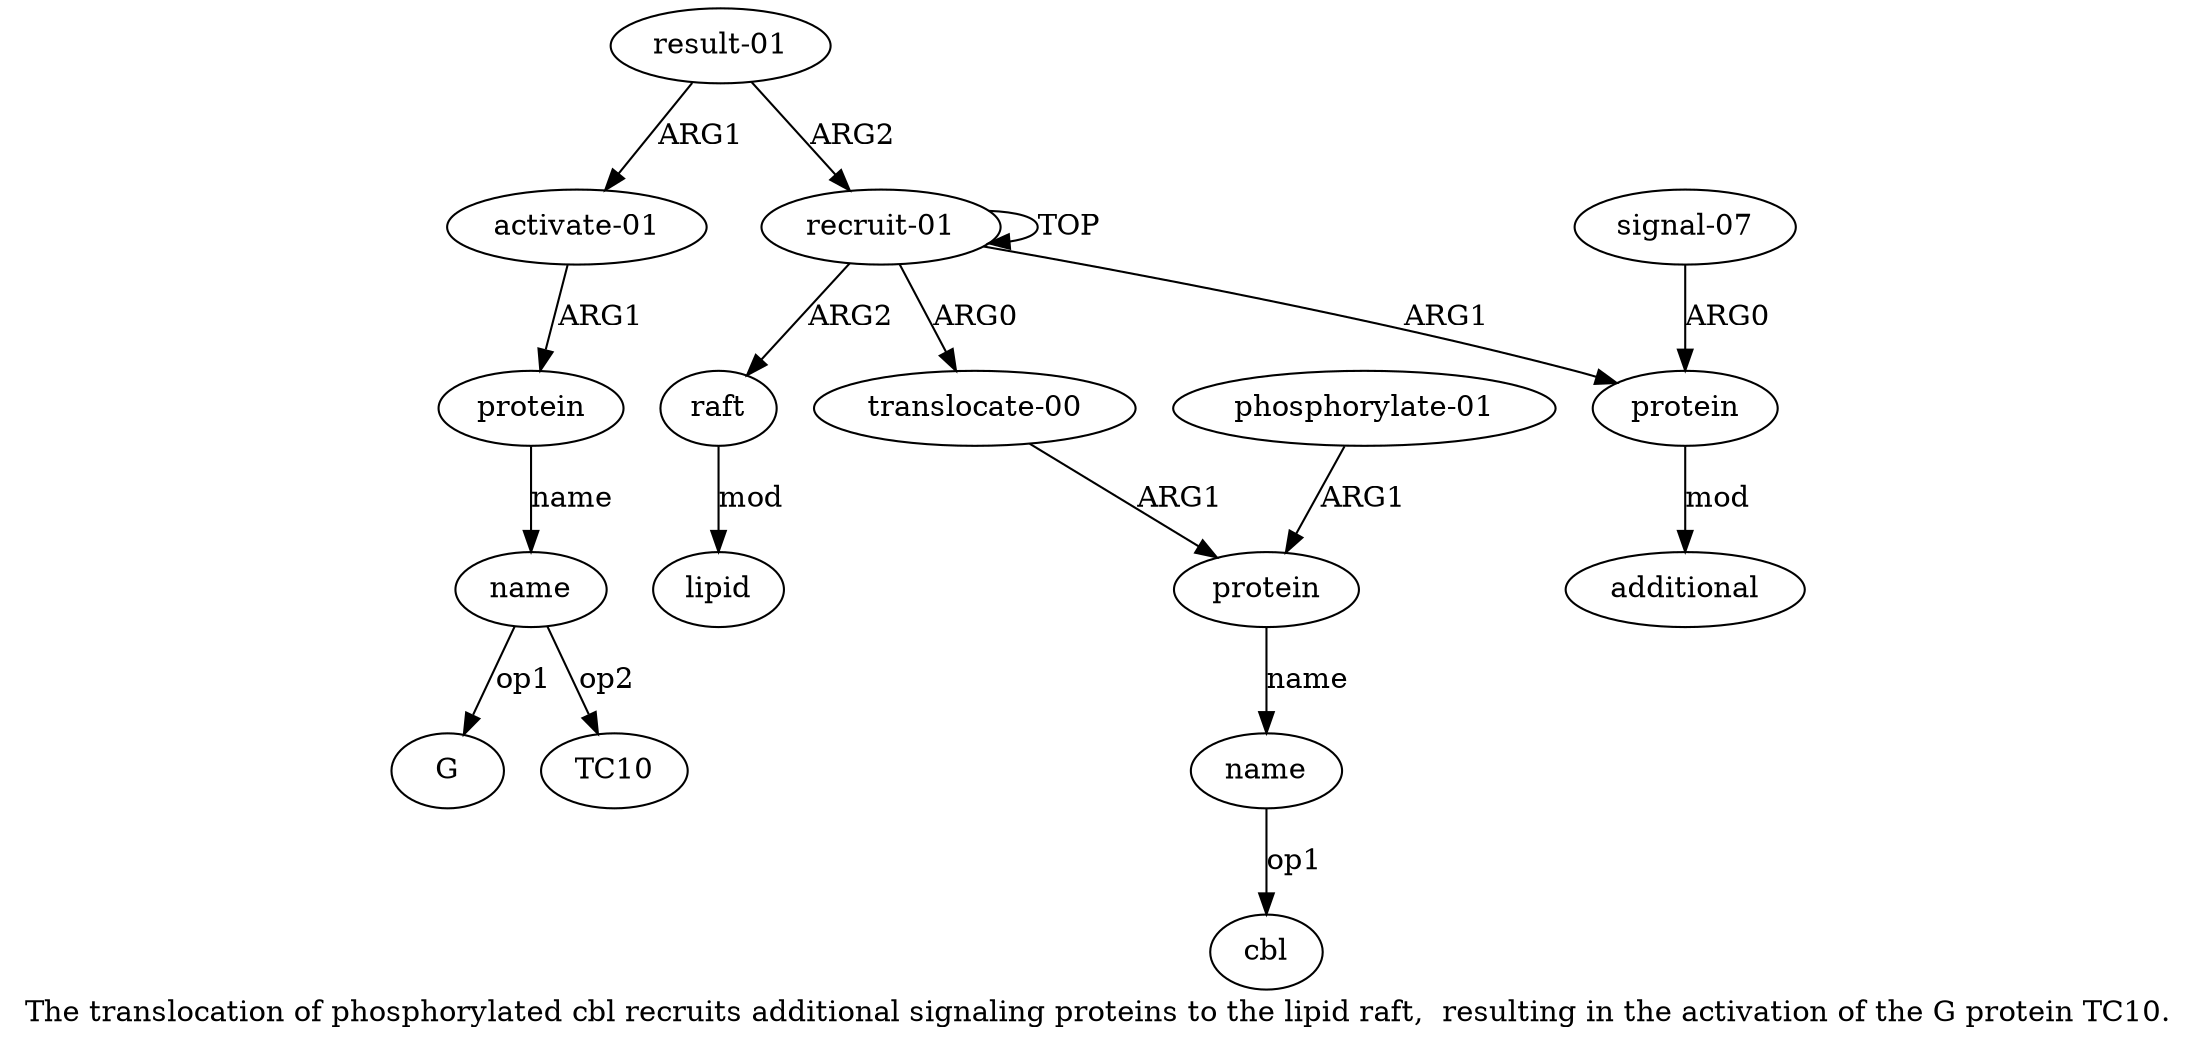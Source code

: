digraph  {
	graph [label="The translocation of phosphorylated cbl recruits additional signaling proteins to the lipid raft,  resulting in the activation of \
the G protein TC10."];
	node [label="\N"];
	"a13 TC10"	 [color=black,
		gold_ind=-1,
		gold_label=TC10,
		label=TC10,
		test_ind=-1,
		test_label=TC10];
	a11	 [color=black,
		gold_ind=11,
		gold_label="activate-01",
		label="activate-01",
		test_ind=11,
		test_label="activate-01"];
	a12	 [color=black,
		gold_ind=12,
		gold_label=protein,
		label=protein,
		test_ind=12,
		test_label=protein];
	a11 -> a12 [key=0,
	color=black,
	gold_label=ARG1,
	label=ARG1,
	test_label=ARG1];
a10 [color=black,
	gold_ind=10,
	gold_label="result-01",
	label="result-01",
	test_ind=10,
	test_label="result-01"];
a10 -> a11 [key=0,
color=black,
gold_label=ARG1,
label=ARG1,
test_label=ARG1];
a0 [color=black,
gold_ind=0,
gold_label="recruit-01",
label="recruit-01",
test_ind=0,
test_label="recruit-01"];
a10 -> a0 [key=0,
color=black,
gold_label=ARG2,
label=ARG2,
test_label=ARG2];
a13 [color=black,
gold_ind=13,
gold_label=name,
label=name,
test_ind=13,
test_label=name];
a13 -> "a13 TC10" [key=0,
color=black,
gold_label=op2,
label=op2,
test_label=op2];
"a13 G" [color=black,
gold_ind=-1,
gold_label=G,
label=G,
test_ind=-1,
test_label=G];
a13 -> "a13 G" [key=0,
color=black,
gold_label=op1,
label=op1,
test_label=op1];
a12 -> a13 [key=0,
color=black,
gold_label=name,
label=name,
test_label=name];
a1 [color=black,
gold_ind=1,
gold_label="translocate-00",
label="translocate-00",
test_ind=1,
test_label="translocate-00"];
a2 [color=black,
gold_ind=2,
gold_label=protein,
label=protein,
test_ind=2,
test_label=protein];
a1 -> a2 [key=0,
color=black,
gold_label=ARG1,
label=ARG1,
test_label=ARG1];
a0 -> a1 [key=0,
color=black,
gold_label=ARG0,
label=ARG0,
test_label=ARG0];
a0 -> a0 [key=0,
color=black,
gold_label=TOP,
label=TOP,
test_label=TOP];
a5 [color=black,
gold_ind=5,
gold_label=protein,
label=protein,
test_ind=5,
test_label=protein];
a0 -> a5 [key=0,
color=black,
gold_label=ARG1,
label=ARG1,
test_label=ARG1];
a8 [color=black,
gold_ind=8,
gold_label=raft,
label=raft,
test_ind=8,
test_label=raft];
a0 -> a8 [key=0,
color=black,
gold_label=ARG2,
label=ARG2,
test_label=ARG2];
a3 [color=black,
gold_ind=3,
gold_label=name,
label=name,
test_ind=3,
test_label=name];
"a3 cbl" [color=black,
gold_ind=-1,
gold_label=cbl,
label=cbl,
test_ind=-1,
test_label=cbl];
a3 -> "a3 cbl" [key=0,
color=black,
gold_label=op1,
label=op1,
test_label=op1];
a2 -> a3 [key=0,
color=black,
gold_label=name,
label=name,
test_label=name];
a7 [color=black,
gold_ind=7,
gold_label=additional,
label=additional,
test_ind=7,
test_label=additional];
a5 -> a7 [key=0,
color=black,
gold_label=mod,
label=mod,
test_label=mod];
a4 [color=black,
gold_ind=4,
gold_label="phosphorylate-01",
label="phosphorylate-01",
test_ind=4,
test_label="phosphorylate-01"];
a4 -> a2 [key=0,
color=black,
gold_label=ARG1,
label=ARG1,
test_label=ARG1];
a6 [color=black,
gold_ind=6,
gold_label="signal-07",
label="signal-07",
test_ind=6,
test_label="signal-07"];
a6 -> a5 [key=0,
color=black,
gold_label=ARG0,
label=ARG0,
test_label=ARG0];
a9 [color=black,
gold_ind=9,
gold_label=lipid,
label=lipid,
test_ind=9,
test_label=lipid];
a8 -> a9 [key=0,
color=black,
gold_label=mod,
label=mod,
test_label=mod];
}
